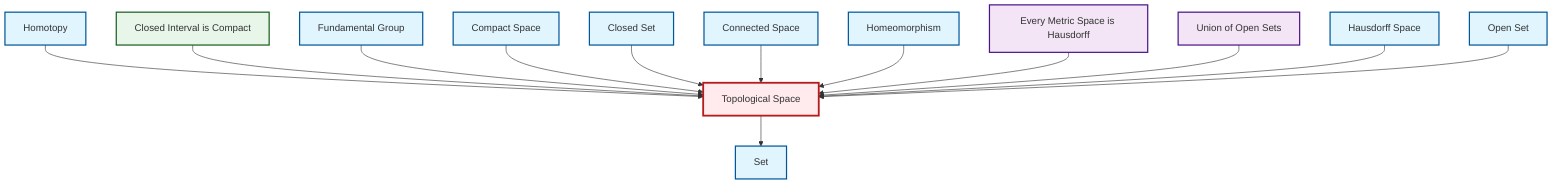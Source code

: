 graph TD
    classDef definition fill:#e1f5fe,stroke:#01579b,stroke-width:2px
    classDef theorem fill:#f3e5f5,stroke:#4a148c,stroke-width:2px
    classDef axiom fill:#fff3e0,stroke:#e65100,stroke-width:2px
    classDef example fill:#e8f5e9,stroke:#1b5e20,stroke-width:2px
    classDef current fill:#ffebee,stroke:#b71c1c,stroke-width:3px
    def-homeomorphism["Homeomorphism"]:::definition
    thm-union-open-sets["Union of Open Sets"]:::theorem
    def-hausdorff["Hausdorff Space"]:::definition
    thm-metric-hausdorff["Every Metric Space is Hausdorff"]:::theorem
    def-open-set["Open Set"]:::definition
    def-fundamental-group["Fundamental Group"]:::definition
    def-compact["Compact Space"]:::definition
    def-set["Set"]:::definition
    def-topological-space["Topological Space"]:::definition
    ex-closed-interval-compact["Closed Interval is Compact"]:::example
    def-homotopy["Homotopy"]:::definition
    def-closed-set["Closed Set"]:::definition
    def-connected["Connected Space"]:::definition
    def-homotopy --> def-topological-space
    ex-closed-interval-compact --> def-topological-space
    def-fundamental-group --> def-topological-space
    def-compact --> def-topological-space
    def-closed-set --> def-topological-space
    def-connected --> def-topological-space
    def-homeomorphism --> def-topological-space
    thm-metric-hausdorff --> def-topological-space
    thm-union-open-sets --> def-topological-space
    def-topological-space --> def-set
    def-hausdorff --> def-topological-space
    def-open-set --> def-topological-space
    class def-topological-space current